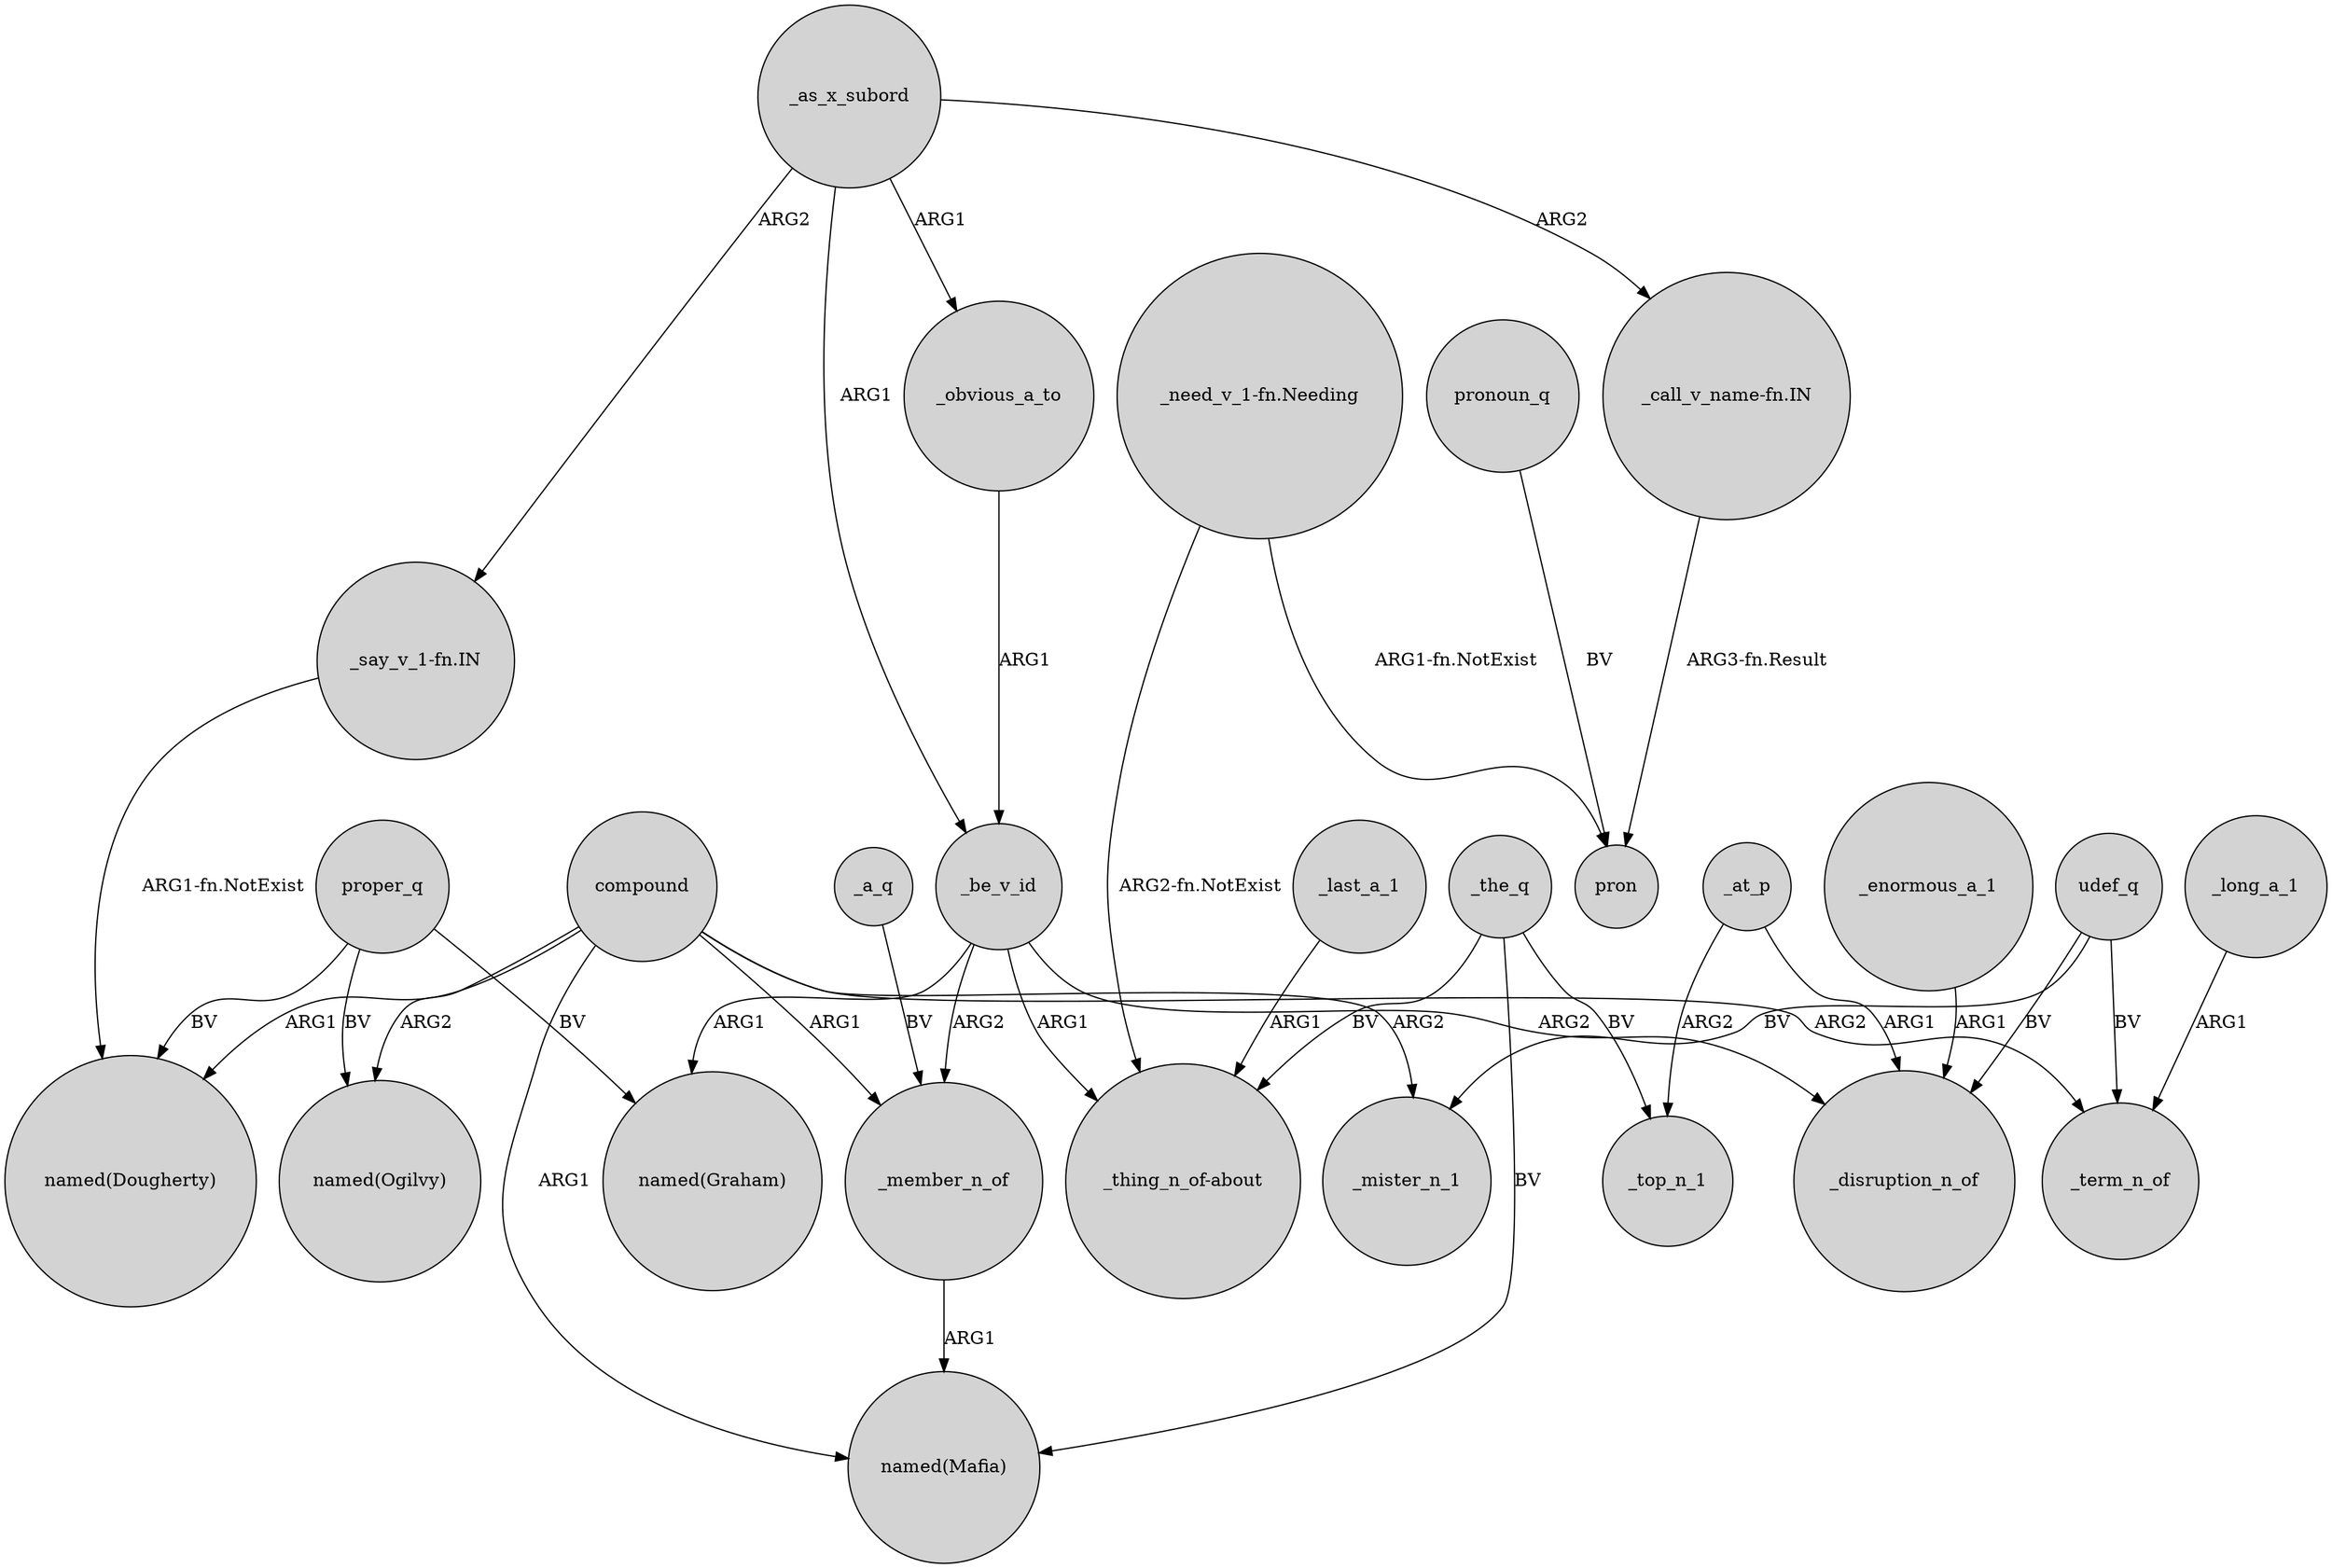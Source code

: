 digraph {
	node [shape=circle style=filled]
	compound -> "named(Ogilvy)" [label=ARG2]
	_the_q -> "named(Mafia)" [label=BV]
	_at_p -> _top_n_1 [label=ARG2]
	compound -> _term_n_of [label=ARG2]
	_as_x_subord -> _obvious_a_to [label=ARG1]
	_as_x_subord -> _be_v_id [label=ARG1]
	compound -> _mister_n_1 [label=ARG2]
	_enormous_a_1 -> _disruption_n_of [label=ARG1]
	_obvious_a_to -> _be_v_id [label=ARG1]
	udef_q -> _mister_n_1 [label=BV]
	_as_x_subord -> "_call_v_name-fn.IN" [label=ARG2]
	"_say_v_1-fn.IN" -> "named(Dougherty)" [label="ARG1-fn.NotExist"]
	_be_v_id -> _disruption_n_of [label=ARG2]
	_be_v_id -> "_thing_n_of-about" [label=ARG1]
	_be_v_id -> _member_n_of [label=ARG2]
	_be_v_id -> "named(Graham)" [label=ARG1]
	pronoun_q -> pron [label=BV]
	_as_x_subord -> "_say_v_1-fn.IN" [label=ARG2]
	compound -> "named(Dougherty)" [label=ARG1]
	"_call_v_name-fn.IN" -> pron [label="ARG3-fn.Result"]
	_the_q -> _top_n_1 [label=BV]
	proper_q -> "named(Dougherty)" [label=BV]
	proper_q -> "named(Graham)" [label=BV]
	udef_q -> _disruption_n_of [label=BV]
	"_need_v_1-fn.Needing" -> pron [label="ARG1-fn.NotExist"]
	udef_q -> _term_n_of [label=BV]
	proper_q -> "named(Ogilvy)" [label=BV]
	"_need_v_1-fn.Needing" -> "_thing_n_of-about" [label="ARG2-fn.NotExist"]
	compound -> "named(Mafia)" [label=ARG1]
	_the_q -> "_thing_n_of-about" [label=BV]
	_last_a_1 -> "_thing_n_of-about" [label=ARG1]
	_member_n_of -> "named(Mafia)" [label=ARG1]
	_at_p -> _disruption_n_of [label=ARG1]
	_a_q -> _member_n_of [label=BV]
	_long_a_1 -> _term_n_of [label=ARG1]
	compound -> _member_n_of [label=ARG1]
}
